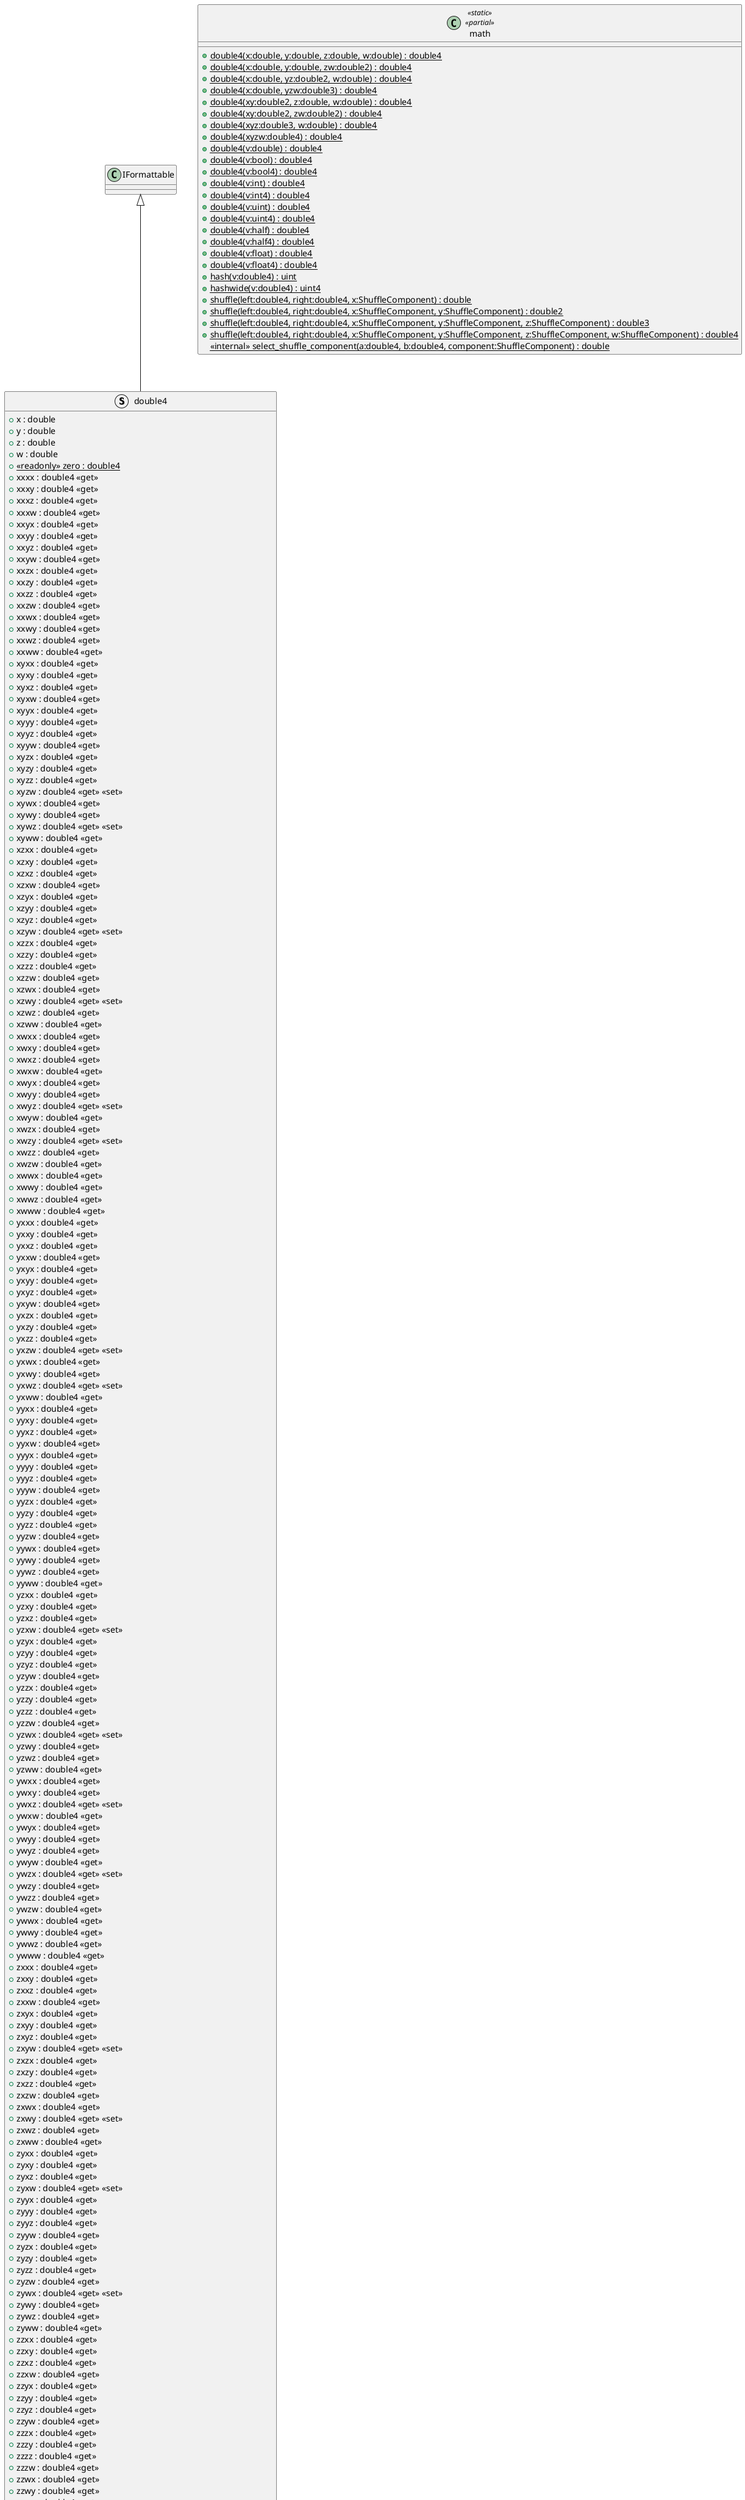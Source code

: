@startuml
struct double4 {
    + x : double
    + y : double
    + z : double
    + w : double
    + {static} <<readonly>> zero : double4
    + double4(x:double, y:double, z:double, w:double)
    + double4(x:double, y:double, zw:double2)
    + double4(x:double, yz:double2, w:double)
    + double4(x:double, yzw:double3)
    + double4(xy:double2, z:double, w:double)
    + double4(xy:double2, zw:double2)
    + double4(xyz:double3, w:double)
    + double4(xyzw:double4)
    + double4(v:double)
    + double4(v:bool)
    + double4(v:bool4)
    + double4(v:int)
    + double4(v:int4)
    + double4(v:uint)
    + double4(v:uint4)
    + double4(v:half)
    + double4(v:half4)
    + double4(v:float)
    + double4(v:float4)
    + xxxx : double4 <<get>>
    + xxxy : double4 <<get>>
    + xxxz : double4 <<get>>
    + xxxw : double4 <<get>>
    + xxyx : double4 <<get>>
    + xxyy : double4 <<get>>
    + xxyz : double4 <<get>>
    + xxyw : double4 <<get>>
    + xxzx : double4 <<get>>
    + xxzy : double4 <<get>>
    + xxzz : double4 <<get>>
    + xxzw : double4 <<get>>
    + xxwx : double4 <<get>>
    + xxwy : double4 <<get>>
    + xxwz : double4 <<get>>
    + xxww : double4 <<get>>
    + xyxx : double4 <<get>>
    + xyxy : double4 <<get>>
    + xyxz : double4 <<get>>
    + xyxw : double4 <<get>>
    + xyyx : double4 <<get>>
    + xyyy : double4 <<get>>
    + xyyz : double4 <<get>>
    + xyyw : double4 <<get>>
    + xyzx : double4 <<get>>
    + xyzy : double4 <<get>>
    + xyzz : double4 <<get>>
    + xyzw : double4 <<get>> <<set>>
    + xywx : double4 <<get>>
    + xywy : double4 <<get>>
    + xywz : double4 <<get>> <<set>>
    + xyww : double4 <<get>>
    + xzxx : double4 <<get>>
    + xzxy : double4 <<get>>
    + xzxz : double4 <<get>>
    + xzxw : double4 <<get>>
    + xzyx : double4 <<get>>
    + xzyy : double4 <<get>>
    + xzyz : double4 <<get>>
    + xzyw : double4 <<get>> <<set>>
    + xzzx : double4 <<get>>
    + xzzy : double4 <<get>>
    + xzzz : double4 <<get>>
    + xzzw : double4 <<get>>
    + xzwx : double4 <<get>>
    + xzwy : double4 <<get>> <<set>>
    + xzwz : double4 <<get>>
    + xzww : double4 <<get>>
    + xwxx : double4 <<get>>
    + xwxy : double4 <<get>>
    + xwxz : double4 <<get>>
    + xwxw : double4 <<get>>
    + xwyx : double4 <<get>>
    + xwyy : double4 <<get>>
    + xwyz : double4 <<get>> <<set>>
    + xwyw : double4 <<get>>
    + xwzx : double4 <<get>>
    + xwzy : double4 <<get>> <<set>>
    + xwzz : double4 <<get>>
    + xwzw : double4 <<get>>
    + xwwx : double4 <<get>>
    + xwwy : double4 <<get>>
    + xwwz : double4 <<get>>
    + xwww : double4 <<get>>
    + yxxx : double4 <<get>>
    + yxxy : double4 <<get>>
    + yxxz : double4 <<get>>
    + yxxw : double4 <<get>>
    + yxyx : double4 <<get>>
    + yxyy : double4 <<get>>
    + yxyz : double4 <<get>>
    + yxyw : double4 <<get>>
    + yxzx : double4 <<get>>
    + yxzy : double4 <<get>>
    + yxzz : double4 <<get>>
    + yxzw : double4 <<get>> <<set>>
    + yxwx : double4 <<get>>
    + yxwy : double4 <<get>>
    + yxwz : double4 <<get>> <<set>>
    + yxww : double4 <<get>>
    + yyxx : double4 <<get>>
    + yyxy : double4 <<get>>
    + yyxz : double4 <<get>>
    + yyxw : double4 <<get>>
    + yyyx : double4 <<get>>
    + yyyy : double4 <<get>>
    + yyyz : double4 <<get>>
    + yyyw : double4 <<get>>
    + yyzx : double4 <<get>>
    + yyzy : double4 <<get>>
    + yyzz : double4 <<get>>
    + yyzw : double4 <<get>>
    + yywx : double4 <<get>>
    + yywy : double4 <<get>>
    + yywz : double4 <<get>>
    + yyww : double4 <<get>>
    + yzxx : double4 <<get>>
    + yzxy : double4 <<get>>
    + yzxz : double4 <<get>>
    + yzxw : double4 <<get>> <<set>>
    + yzyx : double4 <<get>>
    + yzyy : double4 <<get>>
    + yzyz : double4 <<get>>
    + yzyw : double4 <<get>>
    + yzzx : double4 <<get>>
    + yzzy : double4 <<get>>
    + yzzz : double4 <<get>>
    + yzzw : double4 <<get>>
    + yzwx : double4 <<get>> <<set>>
    + yzwy : double4 <<get>>
    + yzwz : double4 <<get>>
    + yzww : double4 <<get>>
    + ywxx : double4 <<get>>
    + ywxy : double4 <<get>>
    + ywxz : double4 <<get>> <<set>>
    + ywxw : double4 <<get>>
    + ywyx : double4 <<get>>
    + ywyy : double4 <<get>>
    + ywyz : double4 <<get>>
    + ywyw : double4 <<get>>
    + ywzx : double4 <<get>> <<set>>
    + ywzy : double4 <<get>>
    + ywzz : double4 <<get>>
    + ywzw : double4 <<get>>
    + ywwx : double4 <<get>>
    + ywwy : double4 <<get>>
    + ywwz : double4 <<get>>
    + ywww : double4 <<get>>
    + zxxx : double4 <<get>>
    + zxxy : double4 <<get>>
    + zxxz : double4 <<get>>
    + zxxw : double4 <<get>>
    + zxyx : double4 <<get>>
    + zxyy : double4 <<get>>
    + zxyz : double4 <<get>>
    + zxyw : double4 <<get>> <<set>>
    + zxzx : double4 <<get>>
    + zxzy : double4 <<get>>
    + zxzz : double4 <<get>>
    + zxzw : double4 <<get>>
    + zxwx : double4 <<get>>
    + zxwy : double4 <<get>> <<set>>
    + zxwz : double4 <<get>>
    + zxww : double4 <<get>>
    + zyxx : double4 <<get>>
    + zyxy : double4 <<get>>
    + zyxz : double4 <<get>>
    + zyxw : double4 <<get>> <<set>>
    + zyyx : double4 <<get>>
    + zyyy : double4 <<get>>
    + zyyz : double4 <<get>>
    + zyyw : double4 <<get>>
    + zyzx : double4 <<get>>
    + zyzy : double4 <<get>>
    + zyzz : double4 <<get>>
    + zyzw : double4 <<get>>
    + zywx : double4 <<get>> <<set>>
    + zywy : double4 <<get>>
    + zywz : double4 <<get>>
    + zyww : double4 <<get>>
    + zzxx : double4 <<get>>
    + zzxy : double4 <<get>>
    + zzxz : double4 <<get>>
    + zzxw : double4 <<get>>
    + zzyx : double4 <<get>>
    + zzyy : double4 <<get>>
    + zzyz : double4 <<get>>
    + zzyw : double4 <<get>>
    + zzzx : double4 <<get>>
    + zzzy : double4 <<get>>
    + zzzz : double4 <<get>>
    + zzzw : double4 <<get>>
    + zzwx : double4 <<get>>
    + zzwy : double4 <<get>>
    + zzwz : double4 <<get>>
    + zzww : double4 <<get>>
    + zwxx : double4 <<get>>
    + zwxy : double4 <<get>> <<set>>
    + zwxz : double4 <<get>>
    + zwxw : double4 <<get>>
    + zwyx : double4 <<get>> <<set>>
    + zwyy : double4 <<get>>
    + zwyz : double4 <<get>>
    + zwyw : double4 <<get>>
    + zwzx : double4 <<get>>
    + zwzy : double4 <<get>>
    + zwzz : double4 <<get>>
    + zwzw : double4 <<get>>
    + zwwx : double4 <<get>>
    + zwwy : double4 <<get>>
    + zwwz : double4 <<get>>
    + zwww : double4 <<get>>
    + wxxx : double4 <<get>>
    + wxxy : double4 <<get>>
    + wxxz : double4 <<get>>
    + wxxw : double4 <<get>>
    + wxyx : double4 <<get>>
    + wxyy : double4 <<get>>
    + wxyz : double4 <<get>> <<set>>
    + wxyw : double4 <<get>>
    + wxzx : double4 <<get>>
    + wxzy : double4 <<get>> <<set>>
    + wxzz : double4 <<get>>
    + wxzw : double4 <<get>>
    + wxwx : double4 <<get>>
    + wxwy : double4 <<get>>
    + wxwz : double4 <<get>>
    + wxww : double4 <<get>>
    + wyxx : double4 <<get>>
    + wyxy : double4 <<get>>
    + wyxz : double4 <<get>> <<set>>
    + wyxw : double4 <<get>>
    + wyyx : double4 <<get>>
    + wyyy : double4 <<get>>
    + wyyz : double4 <<get>>
    + wyyw : double4 <<get>>
    + wyzx : double4 <<get>> <<set>>
    + wyzy : double4 <<get>>
    + wyzz : double4 <<get>>
    + wyzw : double4 <<get>>
    + wywx : double4 <<get>>
    + wywy : double4 <<get>>
    + wywz : double4 <<get>>
    + wyww : double4 <<get>>
    + wzxx : double4 <<get>>
    + wzxy : double4 <<get>> <<set>>
    + wzxz : double4 <<get>>
    + wzxw : double4 <<get>>
    + wzyx : double4 <<get>> <<set>>
    + wzyy : double4 <<get>>
    + wzyz : double4 <<get>>
    + wzyw : double4 <<get>>
    + wzzx : double4 <<get>>
    + wzzy : double4 <<get>>
    + wzzz : double4 <<get>>
    + wzzw : double4 <<get>>
    + wzwx : double4 <<get>>
    + wzwy : double4 <<get>>
    + wzwz : double4 <<get>>
    + wzww : double4 <<get>>
    + wwxx : double4 <<get>>
    + wwxy : double4 <<get>>
    + wwxz : double4 <<get>>
    + wwxw : double4 <<get>>
    + wwyx : double4 <<get>>
    + wwyy : double4 <<get>>
    + wwyz : double4 <<get>>
    + wwyw : double4 <<get>>
    + wwzx : double4 <<get>>
    + wwzy : double4 <<get>>
    + wwzz : double4 <<get>>
    + wwzw : double4 <<get>>
    + wwwx : double4 <<get>>
    + wwwy : double4 <<get>>
    + wwwz : double4 <<get>>
    + wwww : double4 <<get>>
    + xxx : double3 <<get>>
    + xxy : double3 <<get>>
    + xxz : double3 <<get>>
    + xxw : double3 <<get>>
    + xyx : double3 <<get>>
    + xyy : double3 <<get>>
    + xyz : double3 <<get>> <<set>>
    + xyw : double3 <<get>> <<set>>
    + xzx : double3 <<get>>
    + xzy : double3 <<get>> <<set>>
    + xzz : double3 <<get>>
    + xzw : double3 <<get>> <<set>>
    + xwx : double3 <<get>>
    + xwy : double3 <<get>> <<set>>
    + xwz : double3 <<get>> <<set>>
    + xww : double3 <<get>>
    + yxx : double3 <<get>>
    + yxy : double3 <<get>>
    + yxz : double3 <<get>> <<set>>
    + yxw : double3 <<get>> <<set>>
    + yyx : double3 <<get>>
    + yyy : double3 <<get>>
    + yyz : double3 <<get>>
    + yyw : double3 <<get>>
    + yzx : double3 <<get>> <<set>>
    + yzy : double3 <<get>>
    + yzz : double3 <<get>>
    + yzw : double3 <<get>> <<set>>
    + ywx : double3 <<get>> <<set>>
    + ywy : double3 <<get>>
    + ywz : double3 <<get>> <<set>>
    + yww : double3 <<get>>
    + zxx : double3 <<get>>
    + zxy : double3 <<get>> <<set>>
    + zxz : double3 <<get>>
    + zxw : double3 <<get>> <<set>>
    + zyx : double3 <<get>> <<set>>
    + zyy : double3 <<get>>
    + zyz : double3 <<get>>
    + zyw : double3 <<get>> <<set>>
    + zzx : double3 <<get>>
    + zzy : double3 <<get>>
    + zzz : double3 <<get>>
    + zzw : double3 <<get>>
    + zwx : double3 <<get>> <<set>>
    + zwy : double3 <<get>> <<set>>
    + zwz : double3 <<get>>
    + zww : double3 <<get>>
    + wxx : double3 <<get>>
    + wxy : double3 <<get>> <<set>>
    + wxz : double3 <<get>> <<set>>
    + wxw : double3 <<get>>
    + wyx : double3 <<get>> <<set>>
    + wyy : double3 <<get>>
    + wyz : double3 <<get>> <<set>>
    + wyw : double3 <<get>>
    + wzx : double3 <<get>> <<set>>
    + wzy : double3 <<get>> <<set>>
    + wzz : double3 <<get>>
    + wzw : double3 <<get>>
    + wwx : double3 <<get>>
    + wwy : double3 <<get>>
    + wwz : double3 <<get>>
    + www : double3 <<get>>
    + xx : double2 <<get>>
    + xy : double2 <<get>> <<set>>
    + xz : double2 <<get>> <<set>>
    + xw : double2 <<get>> <<set>>
    + yx : double2 <<get>> <<set>>
    + yy : double2 <<get>>
    + yz : double2 <<get>> <<set>>
    + yw : double2 <<get>> <<set>>
    + zx : double2 <<get>> <<set>>
    + zy : double2 <<get>> <<set>>
    + zz : double2 <<get>>
    + zw : double2 <<get>> <<set>>
    + wx : double2 <<get>> <<set>>
    + wy : double2 <<get>> <<set>>
    + wz : double2 <<get>> <<set>>
    + ww : double2 <<get>>
    + Equals(rhs:double4) : bool
    + <<override>> Equals(o:object) : bool
    + <<override>> GetHashCode() : int
    + <<override>> ToString() : string
    + ToString(format:string, formatProvider:IFormatProvider) : string
}
class math <<static>> <<partial>> {
    + {static} double4(x:double, y:double, z:double, w:double) : double4
    + {static} double4(x:double, y:double, zw:double2) : double4
    + {static} double4(x:double, yz:double2, w:double) : double4
    + {static} double4(x:double, yzw:double3) : double4
    + {static} double4(xy:double2, z:double, w:double) : double4
    + {static} double4(xy:double2, zw:double2) : double4
    + {static} double4(xyz:double3, w:double) : double4
    + {static} double4(xyzw:double4) : double4
    + {static} double4(v:double) : double4
    + {static} double4(v:bool) : double4
    + {static} double4(v:bool4) : double4
    + {static} double4(v:int) : double4
    + {static} double4(v:int4) : double4
    + {static} double4(v:uint) : double4
    + {static} double4(v:uint4) : double4
    + {static} double4(v:half) : double4
    + {static} double4(v:half4) : double4
    + {static} double4(v:float) : double4
    + {static} double4(v:float4) : double4
    + {static} hash(v:double4) : uint
    + {static} hashwide(v:double4) : uint4
    + {static} shuffle(left:double4, right:double4, x:ShuffleComponent) : double
    + {static} shuffle(left:double4, right:double4, x:ShuffleComponent, y:ShuffleComponent) : double2
    + {static} shuffle(left:double4, right:double4, x:ShuffleComponent, y:ShuffleComponent, z:ShuffleComponent) : double3
    + {static} shuffle(left:double4, right:double4, x:ShuffleComponent, y:ShuffleComponent, z:ShuffleComponent, w:ShuffleComponent) : double4
    <<internal>> {static} select_shuffle_component(a:double4, b:double4, component:ShuffleComponent) : double
}
class DebuggerProxy <<sealed>> {
    + x : double
    + y : double
    + z : double
    + w : double
    + DebuggerProxy(v:double4)
}
IFormattable <|-- double4
double4 +-- DebuggerProxy
@enduml
